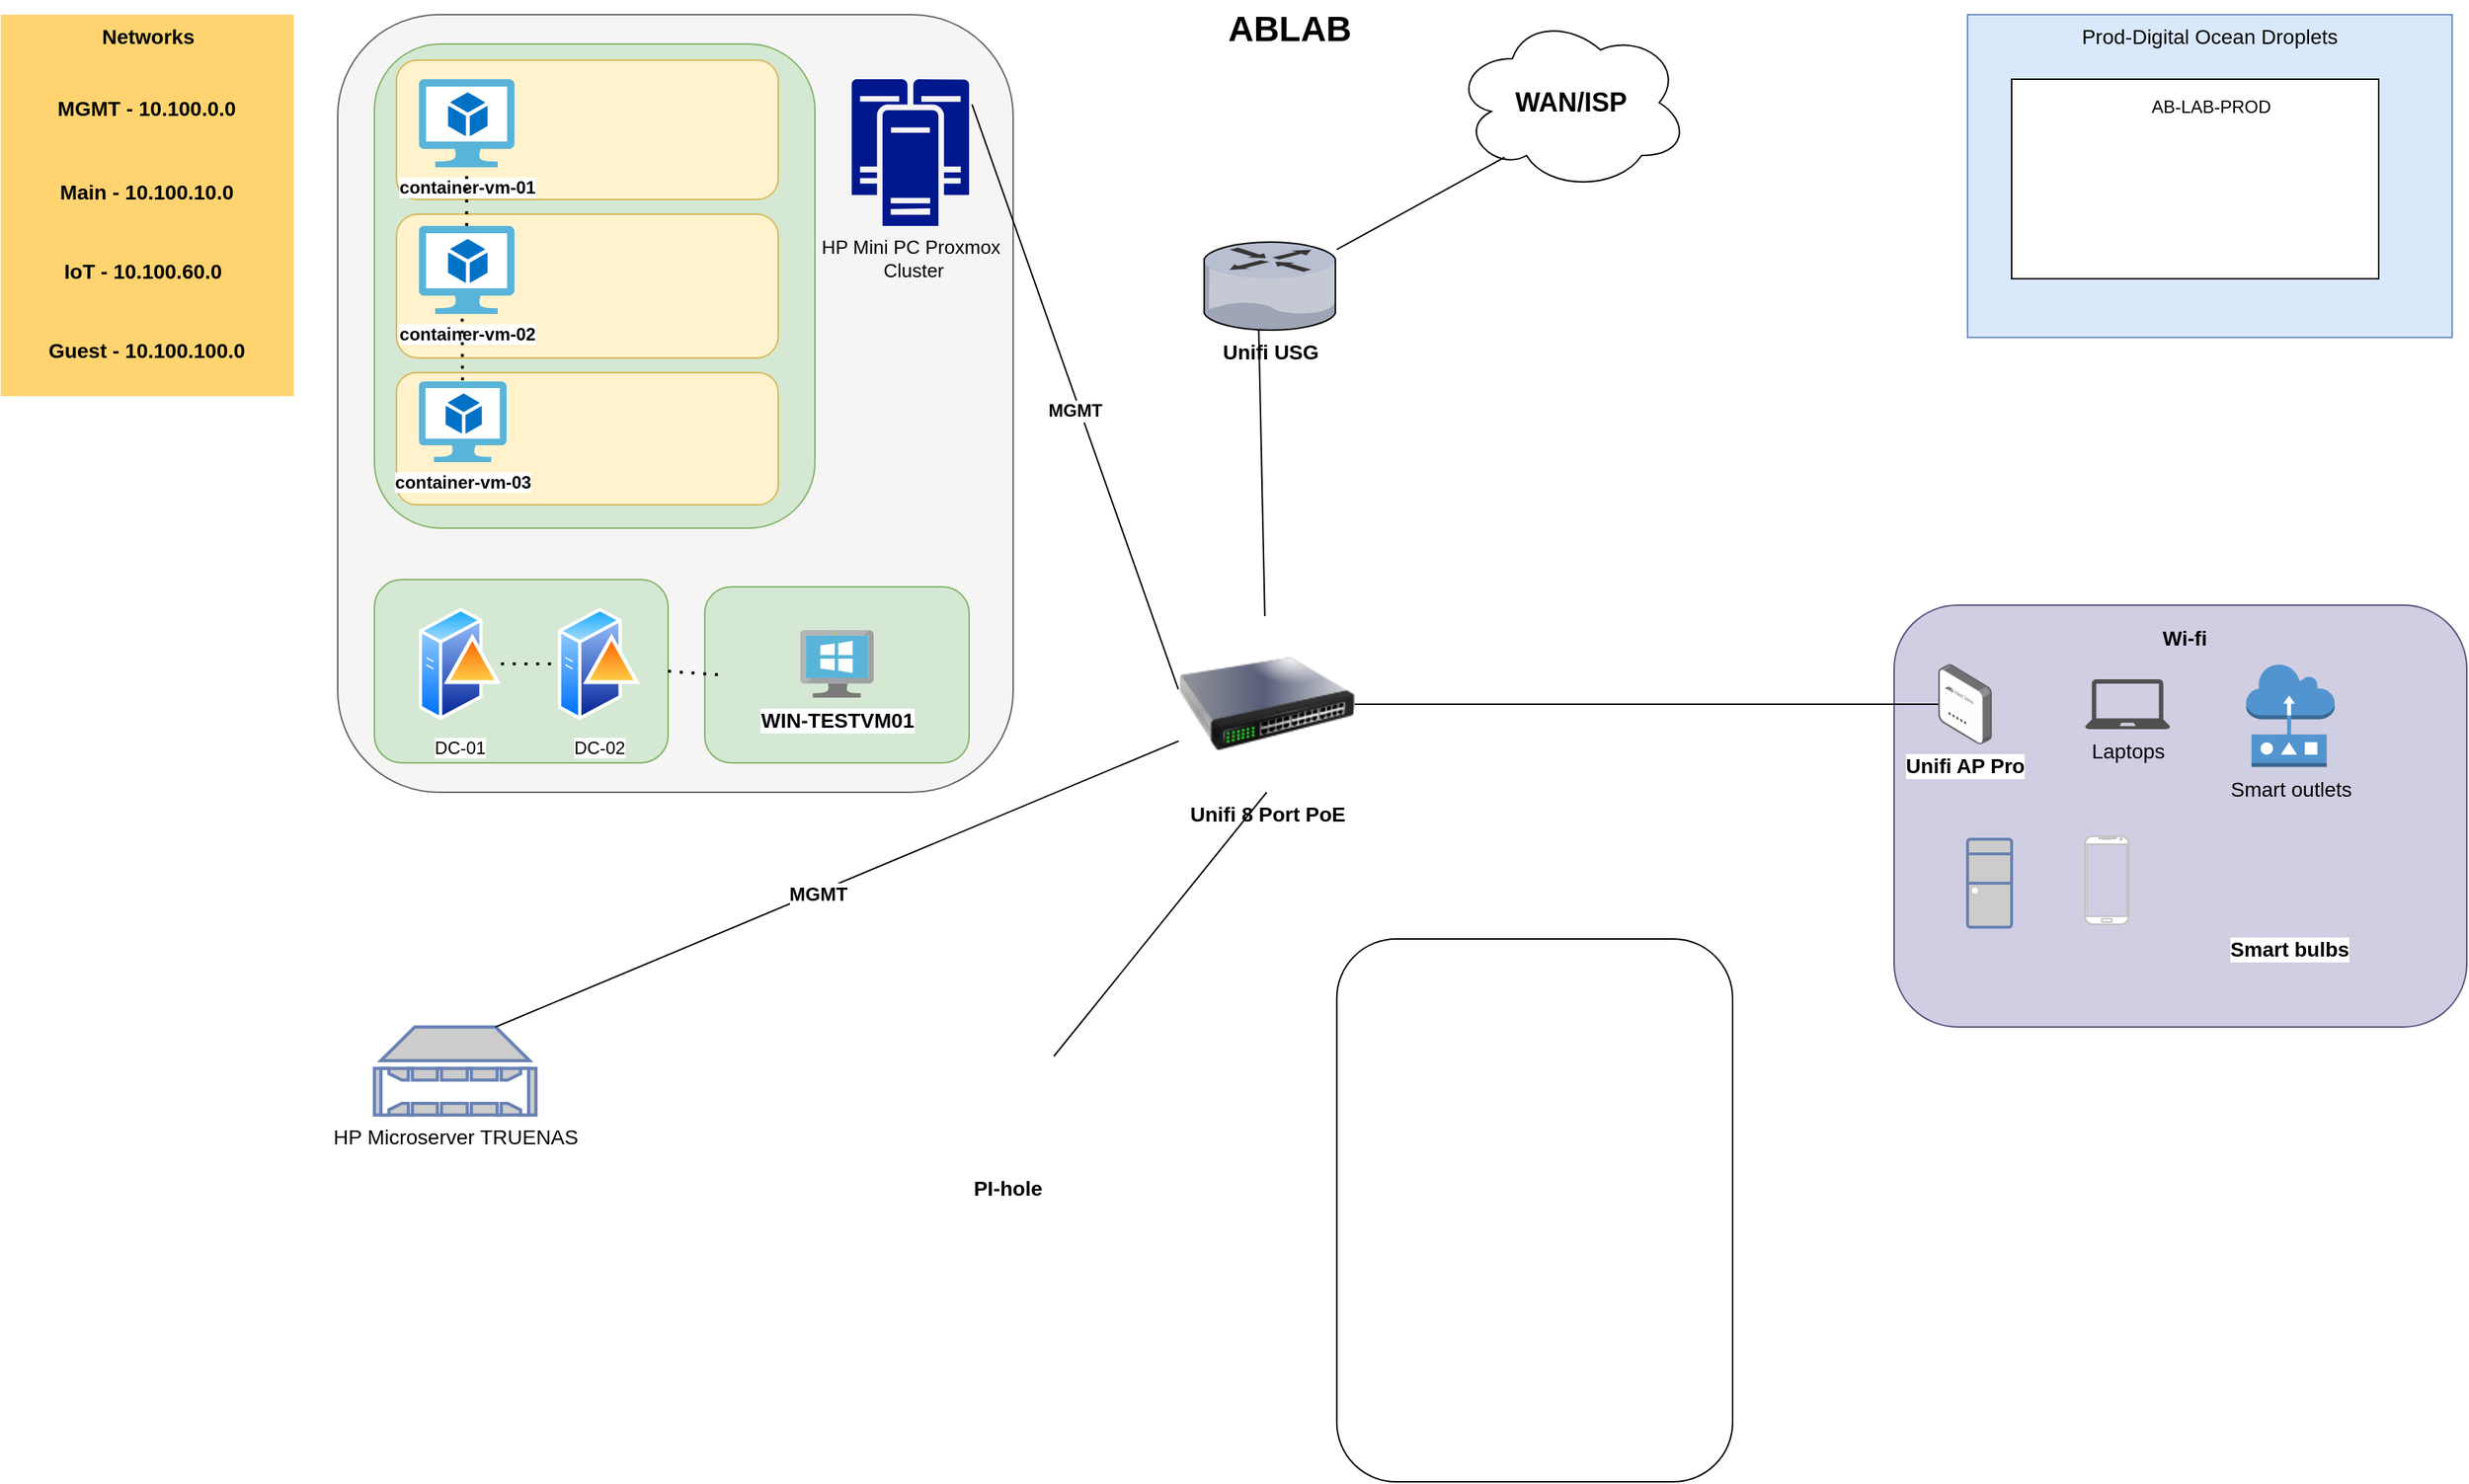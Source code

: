 <mxfile version="21.6.2" type="github">
  <diagram name="Page-1" id="e3a06f82-3646-2815-327d-82caf3d4e204">
    <mxGraphModel dx="853" dy="933" grid="1" gridSize="10" guides="1" tooltips="1" connect="1" arrows="1" fold="1" page="1" pageScale="1.5" pageWidth="1169" pageHeight="826" background="none" math="0" shadow="0">
      <root>
        <mxCell id="0" style=";html=1;" />
        <mxCell id="1" style=";html=1;" parent="0" />
        <mxCell id="x9bdqeFJQxe7NECGImG6-19" value="" style="rounded=1;whiteSpace=wrap;html=1;fillColor=#f5f5f5;strokeColor=#666666;fontColor=#333333;" vertex="1" parent="1">
          <mxGeometry x="270" y="20" width="460" height="530" as="geometry" />
        </mxCell>
        <mxCell id="x9bdqeFJQxe7NECGImG6-41" value="" style="rounded=1;whiteSpace=wrap;html=1;fillColor=#d5e8d4;strokeColor=#82b366;" vertex="1" parent="1">
          <mxGeometry x="295" y="405" width="200" height="125" as="geometry" />
        </mxCell>
        <mxCell id="x9bdqeFJQxe7NECGImG6-24" value="" style="rounded=1;whiteSpace=wrap;html=1;fillColor=#d5e8d4;strokeColor=#82b366;" vertex="1" parent="1">
          <mxGeometry x="295" y="40" width="300" height="330" as="geometry" />
        </mxCell>
        <mxCell id="x9bdqeFJQxe7NECGImG6-36" value="" style="rounded=1;whiteSpace=wrap;html=1;fillColor=#fff2cc;strokeColor=#d6b656;" vertex="1" parent="1">
          <mxGeometry x="310" y="156" width="260" height="98" as="geometry" />
        </mxCell>
        <mxCell id="x9bdqeFJQxe7NECGImG6-37" value="" style="rounded=1;whiteSpace=wrap;html=1;fillColor=#fff2cc;strokeColor=#d6b656;" vertex="1" parent="1">
          <mxGeometry x="310" y="264" width="260" height="90" as="geometry" />
        </mxCell>
        <mxCell id="x9bdqeFJQxe7NECGImG6-35" value="" style="rounded=1;whiteSpace=wrap;html=1;fillColor=#fff2cc;strokeColor=#d6b656;" vertex="1" parent="1">
          <mxGeometry x="310" y="51" width="260" height="95" as="geometry" />
        </mxCell>
        <mxCell id="6a7d8f32e03d9370-60" value="Prod-Digital Ocean Droplets" style="whiteSpace=wrap;html=1;fillColor=#dae8fc;fontSize=14;strokeColor=#6c8ebf;verticalAlign=top;" parent="1" vertex="1">
          <mxGeometry x="1380" y="20" width="330" height="220" as="geometry" />
        </mxCell>
        <mxCell id="x9bdqeFJQxe7NECGImG6-12" value="" style="rounded=0;whiteSpace=wrap;html=1;" vertex="1" parent="1">
          <mxGeometry x="1410" y="64" width="250" height="136" as="geometry" />
        </mxCell>
        <mxCell id="6a7d8f32e03d9370-57" value="Networks&lt;br&gt;" style="whiteSpace=wrap;html=1;fillColor=#FFD470;gradientColor=none;fontSize=14;strokeColor=none;verticalAlign=top;fontStyle=1" parent="1" vertex="1">
          <mxGeometry x="40.5" y="20" width="199.5" height="260" as="geometry" />
        </mxCell>
        <mxCell id="6a7d8f32e03d9370-13" value="Unifi USG" style="verticalLabelPosition=bottom;aspect=fixed;html=1;verticalAlign=top;shape=mxgraph.citrix.router;fontSize=14;fontStyle=1;" parent="1" vertex="1">
          <mxGeometry x="860" y="175" width="90.41" height="60" as="geometry" />
        </mxCell>
        <mxCell id="6a7d8f32e03d9370-62" value="ABLAB" style="text;strokeColor=none;fillColor=none;html=1;fontSize=24;fontStyle=1;verticalAlign=middle;align=center;" parent="1" vertex="1">
          <mxGeometry x="487" y="10" width="861" height="40" as="geometry" />
        </mxCell>
        <mxCell id="x9bdqeFJQxe7NECGImG6-1" value="MGMT - 10.100.0.0" style="text;html=1;strokeColor=none;fillColor=none;align=center;verticalAlign=middle;whiteSpace=wrap;rounded=0;fontSize=14;fontStyle=1" vertex="1" parent="1">
          <mxGeometry x="50" y="68" width="180" height="32" as="geometry" />
        </mxCell>
        <mxCell id="x9bdqeFJQxe7NECGImG6-2" value="Main - 10.100.10.0" style="text;html=1;strokeColor=none;fillColor=none;align=center;verticalAlign=middle;whiteSpace=wrap;rounded=0;fontSize=14;fontStyle=1" vertex="1" parent="1">
          <mxGeometry x="75" y="126" width="130" height="30" as="geometry" />
        </mxCell>
        <mxCell id="x9bdqeFJQxe7NECGImG6-4" value="IoT - 10.100.60.0" style="text;html=1;strokeColor=none;fillColor=none;align=center;verticalAlign=middle;whiteSpace=wrap;rounded=0;fontSize=14;fontStyle=1" vertex="1" parent="1">
          <mxGeometry x="80" y="180" width="115" height="30" as="geometry" />
        </mxCell>
        <mxCell id="x9bdqeFJQxe7NECGImG6-5" value="Guest - 10.100.100.0" style="text;html=1;strokeColor=none;fillColor=none;align=center;verticalAlign=middle;whiteSpace=wrap;rounded=0;fontSize=14;fontStyle=1" vertex="1" parent="1">
          <mxGeometry x="70" y="234" width="140" height="30" as="geometry" />
        </mxCell>
        <mxCell id="x9bdqeFJQxe7NECGImG6-6" value="" style="shape=image;html=1;verticalAlign=top;verticalLabelPosition=bottom;labelBackgroundColor=#ffffff;imageAspect=0;aspect=fixed;image=https://cdn1.iconfinder.com/data/icons/operating-system-flat-1/30/ubuntu-128.png" vertex="1" parent="1">
          <mxGeometry x="1420" y="99" width="66" height="66" as="geometry" />
        </mxCell>
        <mxCell id="x9bdqeFJQxe7NECGImG6-7" value="" style="shape=image;html=1;verticalAlign=top;verticalLabelPosition=bottom;labelBackgroundColor=#ffffff;imageAspect=0;aspect=fixed;image=https://cdn1.iconfinder.com/data/icons/unicons-line-vol-3/24/docker-128.png" vertex="1" parent="1">
          <mxGeometry x="1500" y="88" width="56" height="56" as="geometry" />
        </mxCell>
        <mxCell id="x9bdqeFJQxe7NECGImG6-9" value="" style="shape=image;html=1;verticalAlign=top;verticalLabelPosition=bottom;labelBackgroundColor=#ffffff;imageAspect=0;aspect=fixed;image=https://cdn1.iconfinder.com/data/icons/unicons-line-vol-3/24/docker-128.png" vertex="1" parent="1">
          <mxGeometry x="1500" y="144" width="56" height="56" as="geometry" />
        </mxCell>
        <mxCell id="x9bdqeFJQxe7NECGImG6-10" value="" style="shape=image;html=1;verticalAlign=top;verticalLabelPosition=bottom;labelBackgroundColor=#ffffff;imageAspect=0;aspect=fixed;image=https://cdn1.iconfinder.com/data/icons/unicons-line-vol-3/24/docker-128.png" vertex="1" parent="1">
          <mxGeometry x="1580" y="90" width="56" height="56" as="geometry" />
        </mxCell>
        <mxCell id="x9bdqeFJQxe7NECGImG6-11" value="" style="shape=image;html=1;verticalAlign=top;verticalLabelPosition=bottom;labelBackgroundColor=#ffffff;imageAspect=0;aspect=fixed;image=https://cdn1.iconfinder.com/data/icons/unicons-line-vol-3/24/docker-128.png" vertex="1" parent="1">
          <mxGeometry x="1580" y="144" width="56" height="56" as="geometry" />
        </mxCell>
        <mxCell id="x9bdqeFJQxe7NECGImG6-13" value="AB-LAB-PROD" style="text;html=1;strokeColor=none;fillColor=none;align=center;verticalAlign=middle;whiteSpace=wrap;rounded=0;" vertex="1" parent="1">
          <mxGeometry x="1486" y="68" width="120" height="30" as="geometry" />
        </mxCell>
        <mxCell id="x9bdqeFJQxe7NECGImG6-14" value="HP Mini PC Proxmox&lt;br style=&quot;font-size: 13px;&quot;&gt;&amp;nbsp;Cluster" style="sketch=0;aspect=fixed;pointerEvents=1;shadow=0;dashed=0;html=1;strokeColor=none;labelPosition=center;verticalLabelPosition=bottom;verticalAlign=top;align=center;fillColor=#00188D;shape=mxgraph.mscae.enterprise.cluster_server;fontSize=13;" vertex="1" parent="1">
          <mxGeometry x="620" y="64" width="80" height="100" as="geometry" />
        </mxCell>
        <mxCell id="x9bdqeFJQxe7NECGImG6-15" value="" style="endArrow=none;html=1;rounded=0;entryX=0.412;entryY=0.996;entryDx=0;entryDy=0;entryPerimeter=0;" edge="1" parent="1" source="x9bdqeFJQxe7NECGImG6-16" target="6a7d8f32e03d9370-13">
          <mxGeometry width="50" height="50" relative="1" as="geometry">
            <mxPoint x="720" y="280" as="sourcePoint" />
            <mxPoint x="620" y="300" as="targetPoint" />
          </mxGeometry>
        </mxCell>
        <mxCell id="x9bdqeFJQxe7NECGImG6-16" value="Unifi 8 Port PoE" style="image;html=1;image=img/lib/clip_art/networking/Switch_128x128.png;fontStyle=1;fontSize=14;" vertex="1" parent="1">
          <mxGeometry x="842.7" y="430" width="120" height="120" as="geometry" />
        </mxCell>
        <mxCell id="x9bdqeFJQxe7NECGImG6-18" value="" style="endArrow=none;html=1;rounded=0;entryX=-0.002;entryY=0.415;entryDx=0;entryDy=0;exitX=1.025;exitY=0.172;exitDx=0;exitDy=0;exitPerimeter=0;entryPerimeter=0;fontSize=13;" edge="1" parent="1" source="x9bdqeFJQxe7NECGImG6-14" target="x9bdqeFJQxe7NECGImG6-16">
          <mxGeometry width="50" height="50" relative="1" as="geometry">
            <mxPoint x="720" y="470" as="sourcePoint" />
            <mxPoint x="770" y="420" as="targetPoint" />
          </mxGeometry>
        </mxCell>
        <mxCell id="x9bdqeFJQxe7NECGImG6-49" value="MGMT" style="edgeLabel;html=1;align=center;verticalAlign=middle;resizable=0;points=[];fontStyle=1;fontSize=12;" vertex="1" connectable="0" parent="x9bdqeFJQxe7NECGImG6-18">
          <mxGeometry x="0.045" y="-4" relative="1" as="geometry">
            <mxPoint y="-1" as="offset" />
          </mxGeometry>
        </mxCell>
        <mxCell id="x9bdqeFJQxe7NECGImG6-20" value="&lt;b&gt;container-vm-01&lt;/b&gt;" style="image;sketch=0;aspect=fixed;html=1;points=[];align=center;fontSize=12;image=img/lib/mscae/Virtual_Machine_2.svg;" vertex="1" parent="1">
          <mxGeometry x="325.22" y="64" width="65.22" height="60" as="geometry" />
        </mxCell>
        <mxCell id="x9bdqeFJQxe7NECGImG6-22" value="&lt;b&gt;container-vm-02&lt;/b&gt;" style="image;sketch=0;aspect=fixed;html=1;points=[];align=center;fontSize=12;image=img/lib/mscae/Virtual_Machine_2.svg;" vertex="1" parent="1">
          <mxGeometry x="325.22" y="164" width="65.22" height="60" as="geometry" />
        </mxCell>
        <mxCell id="x9bdqeFJQxe7NECGImG6-23" value="container-vm-03" style="image;sketch=0;aspect=fixed;html=1;points=[];align=center;fontSize=12;image=img/lib/mscae/Virtual_Machine_2.svg;fontStyle=1" vertex="1" parent="1">
          <mxGeometry x="325.22" y="270" width="59.79" height="55" as="geometry" />
        </mxCell>
        <mxCell id="x9bdqeFJQxe7NECGImG6-25" value="" style="shape=image;html=1;verticalAlign=top;verticalLabelPosition=bottom;labelBackgroundColor=#ffffff;imageAspect=0;aspect=fixed;image=https://cdn1.iconfinder.com/data/icons/unicons-line-vol-3/24/docker-128.png" vertex="1" parent="1">
          <mxGeometry x="420" y="73.5" width="50" height="50" as="geometry" />
        </mxCell>
        <mxCell id="x9bdqeFJQxe7NECGImG6-26" value="" style="shape=image;html=1;verticalAlign=top;verticalLabelPosition=bottom;labelBackgroundColor=#ffffff;imageAspect=0;aspect=fixed;image=https://cdn1.iconfinder.com/data/icons/unicons-line-vol-3/24/docker-128.png" vertex="1" parent="1">
          <mxGeometry x="487" y="169" width="50" height="50" as="geometry" />
        </mxCell>
        <mxCell id="x9bdqeFJQxe7NECGImG6-27" value="" style="shape=image;html=1;verticalAlign=top;verticalLabelPosition=bottom;labelBackgroundColor=#ffffff;imageAspect=0;aspect=fixed;image=https://cdn1.iconfinder.com/data/icons/unicons-line-vol-3/24/docker-128.png" vertex="1" parent="1">
          <mxGeometry x="415" y="272.5" width="50" height="50" as="geometry" />
        </mxCell>
        <mxCell id="x9bdqeFJQxe7NECGImG6-28" value="" style="shape=image;html=1;verticalAlign=top;verticalLabelPosition=bottom;labelBackgroundColor=#ffffff;imageAspect=0;aspect=fixed;image=https://cdn1.iconfinder.com/data/icons/unicons-line-vol-3/24/docker-128.png" vertex="1" parent="1">
          <mxGeometry x="487" y="73.5" width="50" height="50" as="geometry" />
        </mxCell>
        <mxCell id="x9bdqeFJQxe7NECGImG6-29" value="" style="shape=image;html=1;verticalAlign=top;verticalLabelPosition=bottom;labelBackgroundColor=#ffffff;imageAspect=0;aspect=fixed;image=https://cdn1.iconfinder.com/data/icons/unicons-line-vol-3/24/docker-128.png" vertex="1" parent="1">
          <mxGeometry x="415" y="169" width="50" height="50" as="geometry" />
        </mxCell>
        <mxCell id="x9bdqeFJQxe7NECGImG6-30" value="" style="shape=image;html=1;verticalAlign=top;verticalLabelPosition=bottom;labelBackgroundColor=#ffffff;imageAspect=0;aspect=fixed;image=https://cdn1.iconfinder.com/data/icons/unicons-line-vol-3/24/docker-128.png" vertex="1" parent="1">
          <mxGeometry x="487" y="272.5" width="50" height="50" as="geometry" />
        </mxCell>
        <mxCell id="x9bdqeFJQxe7NECGImG6-31" value="DC-01" style="image;aspect=fixed;perimeter=ellipsePerimeter;html=1;align=center;shadow=0;dashed=0;spacingTop=3;image=img/lib/active_directory/domain_controller.svg;" vertex="1" parent="1">
          <mxGeometry x="325.22" y="422.5" width="56" height="80" as="geometry" />
        </mxCell>
        <mxCell id="x9bdqeFJQxe7NECGImG6-32" value="" style="endArrow=none;dashed=1;html=1;dashPattern=1 3;strokeWidth=2;rounded=0;" edge="1" parent="1" source="x9bdqeFJQxe7NECGImG6-22" target="x9bdqeFJQxe7NECGImG6-20">
          <mxGeometry width="50" height="50" relative="1" as="geometry">
            <mxPoint x="320" y="580" as="sourcePoint" />
            <mxPoint x="370" y="530" as="targetPoint" />
          </mxGeometry>
        </mxCell>
        <mxCell id="x9bdqeFJQxe7NECGImG6-33" value="" style="endArrow=none;dashed=1;html=1;dashPattern=1 3;strokeWidth=2;rounded=0;exitX=0.453;exitY=1.054;exitDx=0;exitDy=0;exitPerimeter=0;" edge="1" parent="1" source="x9bdqeFJQxe7NECGImG6-22" target="x9bdqeFJQxe7NECGImG6-23">
          <mxGeometry width="50" height="50" relative="1" as="geometry">
            <mxPoint x="419.999" y="425" as="sourcePoint" />
            <mxPoint x="416.66" y="375" as="targetPoint" />
          </mxGeometry>
        </mxCell>
        <mxCell id="x9bdqeFJQxe7NECGImG6-39" value="DC-02" style="image;aspect=fixed;perimeter=ellipsePerimeter;html=1;align=center;shadow=0;dashed=0;spacingTop=3;image=img/lib/active_directory/domain_controller.svg;" vertex="1" parent="1">
          <mxGeometry x="420" y="422.5" width="56" height="80" as="geometry" />
        </mxCell>
        <mxCell id="x9bdqeFJQxe7NECGImG6-40" value="" style="endArrow=none;dashed=1;html=1;dashPattern=1 3;strokeWidth=2;rounded=0;entryX=0;entryY=0.5;entryDx=0;entryDy=0;" edge="1" parent="1" source="x9bdqeFJQxe7NECGImG6-31" target="x9bdqeFJQxe7NECGImG6-39">
          <mxGeometry width="50" height="50" relative="1" as="geometry">
            <mxPoint x="280" y="850" as="sourcePoint" />
            <mxPoint x="330" y="800" as="targetPoint" />
          </mxGeometry>
        </mxCell>
        <mxCell id="x9bdqeFJQxe7NECGImG6-42" value="" style="rounded=1;whiteSpace=wrap;html=1;fillColor=#d5e8d4;strokeColor=#82b366;" vertex="1" parent="1">
          <mxGeometry x="520" y="410" width="180" height="120" as="geometry" />
        </mxCell>
        <mxCell id="x9bdqeFJQxe7NECGImG6-51" value="&lt;b style=&quot;font-size: 18px;&quot;&gt;WAN/ISP&lt;/b&gt;" style="ellipse;shape=cloud;whiteSpace=wrap;html=1;fontSize=18;" vertex="1" parent="1">
          <mxGeometry x="1030" y="20" width="160" height="120" as="geometry" />
        </mxCell>
        <mxCell id="x9bdqeFJQxe7NECGImG6-52" value="" style="endArrow=none;html=1;rounded=0;entryX=0.217;entryY=0.81;entryDx=0;entryDy=0;entryPerimeter=0;" edge="1" parent="1" source="6a7d8f32e03d9370-13" target="x9bdqeFJQxe7NECGImG6-51">
          <mxGeometry width="50" height="50" relative="1" as="geometry">
            <mxPoint x="990" y="190" as="sourcePoint" />
            <mxPoint x="1040" y="140" as="targetPoint" />
          </mxGeometry>
        </mxCell>
        <mxCell id="x9bdqeFJQxe7NECGImG6-53" value="WIN-TESTVM01" style="image;sketch=0;aspect=fixed;html=1;points=[];align=center;fontSize=14;image=img/lib/mscae/VirtualMachineWindows.svg;fontStyle=1" vertex="1" parent="1">
          <mxGeometry x="585" y="439.5" width="50" height="46" as="geometry" />
        </mxCell>
        <mxCell id="x9bdqeFJQxe7NECGImG6-54" value="" style="endArrow=none;dashed=1;html=1;dashPattern=1 3;strokeWidth=2;rounded=0;exitX=1;exitY=0.5;exitDx=0;exitDy=0;" edge="1" parent="1" source="x9bdqeFJQxe7NECGImG6-41">
          <mxGeometry width="50" height="50" relative="1" as="geometry">
            <mxPoint x="487" y="535.5" as="sourcePoint" />
            <mxPoint x="530" y="470" as="targetPoint" />
          </mxGeometry>
        </mxCell>
        <mxCell id="x9bdqeFJQxe7NECGImG6-55" value="&lt;font color=&quot;#000000&quot; style=&quot;font-size: 14px;&quot;&gt;HP Microserver TRUENAS&lt;/font&gt;" style="fontColor=#0066CC;verticalAlign=top;verticalLabelPosition=bottom;labelPosition=center;align=center;html=1;outlineConnect=0;fillColor=#CCCCCC;strokeColor=#6881B3;gradientColor=none;gradientDirection=north;strokeWidth=2;shape=mxgraph.networks.nas_filer;fontSize=14;" vertex="1" parent="1">
          <mxGeometry x="295" y="710" width="110" height="60" as="geometry" />
        </mxCell>
        <mxCell id="x9bdqeFJQxe7NECGImG6-56" value="" style="endArrow=none;html=1;rounded=0;exitX=0.75;exitY=0;exitDx=0;exitDy=0;exitPerimeter=0;" edge="1" parent="1" source="x9bdqeFJQxe7NECGImG6-55" target="x9bdqeFJQxe7NECGImG6-16">
          <mxGeometry width="50" height="50" relative="1" as="geometry">
            <mxPoint x="710" y="630" as="sourcePoint" />
            <mxPoint x="760" y="580" as="targetPoint" />
          </mxGeometry>
        </mxCell>
        <mxCell id="x9bdqeFJQxe7NECGImG6-57" value="MGMT" style="edgeLabel;html=1;align=center;verticalAlign=middle;resizable=0;points=[];fontSize=13;fontStyle=1" vertex="1" connectable="0" parent="x9bdqeFJQxe7NECGImG6-56">
          <mxGeometry x="-0.059" y="-1" relative="1" as="geometry">
            <mxPoint as="offset" />
          </mxGeometry>
        </mxCell>
        <mxCell id="x9bdqeFJQxe7NECGImG6-58" value="" style="shape=image;html=1;verticalAlign=top;verticalLabelPosition=bottom;labelBackgroundColor=#ffffff;imageAspect=0;aspect=fixed;image=https://cdn1.iconfinder.com/data/icons/operating-system-flat-1/30/ubuntu-128.png" vertex="1" parent="1">
          <mxGeometry x="625" y="219" width="70" height="70" as="geometry" />
        </mxCell>
        <mxCell id="x9bdqeFJQxe7NECGImG6-59" value="" style="shape=image;html=1;verticalAlign=top;verticalLabelPosition=bottom;labelBackgroundColor=#ffffff;imageAspect=0;aspect=fixed;image=https://cdn4.iconfinder.com/data/icons/social-media-2273/64/social_media_network_online_windows-128.png" vertex="1" parent="1">
          <mxGeometry x="620" y="310" width="70" height="70" as="geometry" />
        </mxCell>
        <mxCell id="x9bdqeFJQxe7NECGImG6-60" value="PI-hole&amp;nbsp;" style="shape=image;html=1;verticalAlign=top;verticalLabelPosition=bottom;labelBackgroundColor=#ffffff;imageAspect=0;aspect=fixed;image=https://cdn1.iconfinder.com/data/icons/fruit-136/64/Fruit_iconfree_Filled_Outline_raspberry-healthy-organic-food-fruit_icon-128.png;fontStyle=1;fontSize=14;" vertex="1" parent="1">
          <mxGeometry x="690" y="730" width="75" height="75" as="geometry" />
        </mxCell>
        <mxCell id="x9bdqeFJQxe7NECGImG6-61" value="" style="endArrow=none;html=1;rounded=0;entryX=0.5;entryY=1;entryDx=0;entryDy=0;" edge="1" parent="1" source="x9bdqeFJQxe7NECGImG6-60" target="x9bdqeFJQxe7NECGImG6-16">
          <mxGeometry width="50" height="50" relative="1" as="geometry">
            <mxPoint x="930" y="580" as="sourcePoint" />
            <mxPoint x="980" y="530" as="targetPoint" />
          </mxGeometry>
        </mxCell>
        <mxCell id="x9bdqeFJQxe7NECGImG6-64" value="" style="rounded=1;whiteSpace=wrap;html=1;fillColor=#d0cee2;strokeColor=#56517e;" vertex="1" parent="1">
          <mxGeometry x="1330" y="422.5" width="390" height="287.5" as="geometry" />
        </mxCell>
        <mxCell id="x9bdqeFJQxe7NECGImG6-62" value="Unifi AP Pro&lt;br style=&quot;font-size: 14px;&quot;&gt;" style="image;points=[];aspect=fixed;html=1;align=center;shadow=0;dashed=0;image=img/lib/allied_telesis/wireless/Access_Point_Indoor.svg;fontStyle=1;fontSize=14;" vertex="1" parent="1">
          <mxGeometry x="1360" y="462.7" width="36.6" height="54.6" as="geometry" />
        </mxCell>
        <mxCell id="x9bdqeFJQxe7NECGImG6-63" value="" style="endArrow=none;html=1;rounded=0;" edge="1" parent="1" source="x9bdqeFJQxe7NECGImG6-16" target="x9bdqeFJQxe7NECGImG6-62">
          <mxGeometry width="50" height="50" relative="1" as="geometry">
            <mxPoint x="1180" y="550" as="sourcePoint" />
            <mxPoint x="1230" y="500" as="targetPoint" />
          </mxGeometry>
        </mxCell>
        <mxCell id="x9bdqeFJQxe7NECGImG6-65" value="Laptops" style="sketch=0;pointerEvents=1;shadow=0;dashed=0;html=1;strokeColor=none;fillColor=#505050;labelPosition=center;verticalLabelPosition=bottom;verticalAlign=top;outlineConnect=0;align=center;shape=mxgraph.office.devices.laptop;fontSize=14;" vertex="1" parent="1">
          <mxGeometry x="1460" y="473" width="58" height="34" as="geometry" />
        </mxCell>
        <mxCell id="x9bdqeFJQxe7NECGImG6-66" value="Smart outlets" style="outlineConnect=0;dashed=0;verticalLabelPosition=bottom;verticalAlign=top;align=center;html=1;shape=mxgraph.aws3.sensor;fillColor=#5294CF;gradientColor=none;fontSize=14;" vertex="1" parent="1">
          <mxGeometry x="1569.75" y="462.7" width="60.25" height="70" as="geometry" />
        </mxCell>
        <mxCell id="x9bdqeFJQxe7NECGImG6-67" value="" style="verticalLabelPosition=bottom;verticalAlign=top;html=1;shadow=0;dashed=0;strokeWidth=1;shape=mxgraph.android.phone2;strokeColor=#c0c0c0;" vertex="1" parent="1">
          <mxGeometry x="1460" y="580" width="29.75" height="60" as="geometry" />
        </mxCell>
        <mxCell id="x9bdqeFJQxe7NECGImG6-68" value="Smart bulbs" style="shape=image;html=1;verticalAlign=top;verticalLabelPosition=bottom;labelBackgroundColor=#ffffff;imageAspect=0;aspect=fixed;image=https://cdn4.iconfinder.com/data/icons/success-filloutline/64/idea-read-knowledge-light_bulb-thinking-128.png;fontStyle=1;fontSize=14;" vertex="1" parent="1">
          <mxGeometry x="1568" y="580" width="62" height="62" as="geometry" />
        </mxCell>
        <mxCell id="x9bdqeFJQxe7NECGImG6-69" value="Wi-fi" style="text;html=1;strokeColor=none;fillColor=none;align=center;verticalAlign=middle;whiteSpace=wrap;rounded=0;fontStyle=1;fontSize=14;" vertex="1" parent="1">
          <mxGeometry x="1498" y="430" width="60" height="30" as="geometry" />
        </mxCell>
        <mxCell id="x9bdqeFJQxe7NECGImG6-70" value="Pi-cluster01" style="shape=image;html=1;verticalAlign=top;verticalLabelPosition=bottom;labelBackgroundColor=#ffffff;imageAspect=0;aspect=fixed;image=https://cdn1.iconfinder.com/data/icons/fruit-136/64/Fruit_iconfree_Filled_Outline_raspberry-healthy-organic-food-fruit_icon-128.png;fontStyle=1;fontSize=14;" vertex="1" parent="1">
          <mxGeometry x="970" y="660" width="75" height="75" as="geometry" />
        </mxCell>
        <mxCell id="x9bdqeFJQxe7NECGImG6-71" value="Pi-cluster02" style="shape=image;html=1;verticalAlign=top;verticalLabelPosition=bottom;labelBackgroundColor=#ffffff;imageAspect=0;aspect=fixed;image=https://cdn1.iconfinder.com/data/icons/fruit-136/64/Fruit_iconfree_Filled_Outline_raspberry-healthy-organic-food-fruit_icon-128.png;fontStyle=1;fontSize=14;" vertex="1" parent="1">
          <mxGeometry x="970" y="760" width="75" height="75" as="geometry" />
        </mxCell>
        <mxCell id="x9bdqeFJQxe7NECGImG6-72" value="Pi-cluster03" style="shape=image;html=1;verticalAlign=top;verticalLabelPosition=bottom;labelBackgroundColor=#ffffff;imageAspect=0;aspect=fixed;image=https://cdn1.iconfinder.com/data/icons/fruit-136/64/Fruit_iconfree_Filled_Outline_raspberry-healthy-organic-food-fruit_icon-128.png;fontStyle=1;fontSize=14;" vertex="1" parent="1">
          <mxGeometry x="970" y="870" width="75" height="75" as="geometry" />
        </mxCell>
        <mxCell id="x9bdqeFJQxe7NECGImG6-73" value="" style="rounded=1;whiteSpace=wrap;html=1;" vertex="1" parent="1">
          <mxGeometry x="950.41" y="650" width="269.59" height="370" as="geometry" />
        </mxCell>
        <mxCell id="x9bdqeFJQxe7NECGImG6-74" value="" style="fontColor=#0066CC;verticalAlign=top;verticalLabelPosition=bottom;labelPosition=center;align=center;html=1;outlineConnect=0;fillColor=#CCCCCC;strokeColor=#6881B3;gradientColor=none;gradientDirection=north;strokeWidth=2;shape=mxgraph.networks.desktop_pc;" vertex="1" parent="1">
          <mxGeometry x="1380" y="582" width="30" height="60" as="geometry" />
        </mxCell>
      </root>
    </mxGraphModel>
  </diagram>
</mxfile>
